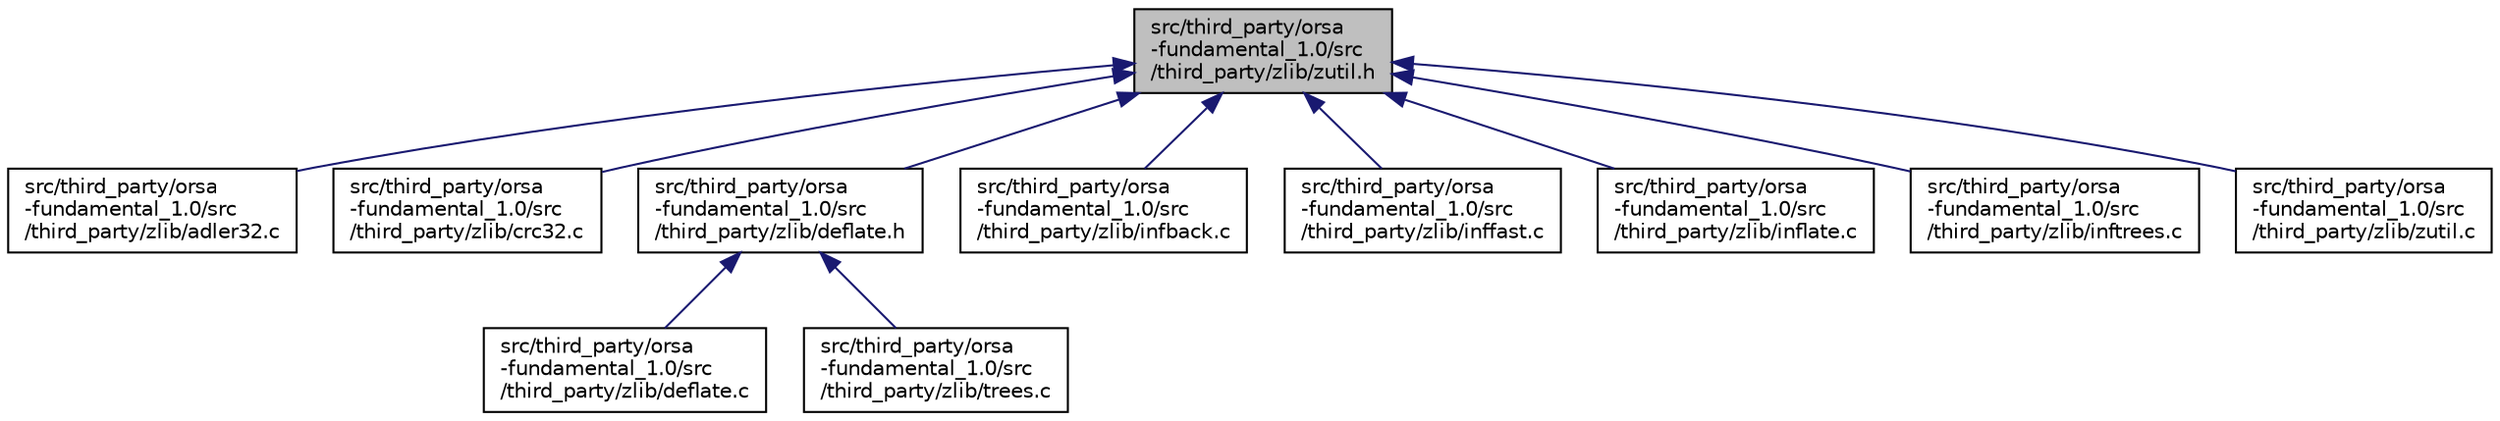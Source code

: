 digraph "src/third_party/orsa-fundamental_1.0/src/third_party/zlib/zutil.h"
{
  edge [fontname="Helvetica",fontsize="10",labelfontname="Helvetica",labelfontsize="10"];
  node [fontname="Helvetica",fontsize="10",shape=record];
  Node1 [label="src/third_party/orsa\l-fundamental_1.0/src\l/third_party/zlib/zutil.h",height=0.2,width=0.4,color="black", fillcolor="grey75", style="filled", fontcolor="black"];
  Node1 -> Node2 [dir="back",color="midnightblue",fontsize="10",style="solid"];
  Node2 [label="src/third_party/orsa\l-fundamental_1.0/src\l/third_party/zlib/adler32.c",height=0.2,width=0.4,color="black", fillcolor="white", style="filled",URL="$adler32_8c.html"];
  Node1 -> Node3 [dir="back",color="midnightblue",fontsize="10",style="solid"];
  Node3 [label="src/third_party/orsa\l-fundamental_1.0/src\l/third_party/zlib/crc32.c",height=0.2,width=0.4,color="black", fillcolor="white", style="filled",URL="$crc32_8c.html"];
  Node1 -> Node4 [dir="back",color="midnightblue",fontsize="10",style="solid"];
  Node4 [label="src/third_party/orsa\l-fundamental_1.0/src\l/third_party/zlib/deflate.h",height=0.2,width=0.4,color="black", fillcolor="white", style="filled",URL="$deflate_8h.html"];
  Node4 -> Node5 [dir="back",color="midnightblue",fontsize="10",style="solid"];
  Node5 [label="src/third_party/orsa\l-fundamental_1.0/src\l/third_party/zlib/deflate.c",height=0.2,width=0.4,color="black", fillcolor="white", style="filled",URL="$deflate_8c.html"];
  Node4 -> Node6 [dir="back",color="midnightblue",fontsize="10",style="solid"];
  Node6 [label="src/third_party/orsa\l-fundamental_1.0/src\l/third_party/zlib/trees.c",height=0.2,width=0.4,color="black", fillcolor="white", style="filled",URL="$trees_8c.html"];
  Node1 -> Node7 [dir="back",color="midnightblue",fontsize="10",style="solid"];
  Node7 [label="src/third_party/orsa\l-fundamental_1.0/src\l/third_party/zlib/infback.c",height=0.2,width=0.4,color="black", fillcolor="white", style="filled",URL="$infback_8c.html"];
  Node1 -> Node8 [dir="back",color="midnightblue",fontsize="10",style="solid"];
  Node8 [label="src/third_party/orsa\l-fundamental_1.0/src\l/third_party/zlib/inffast.c",height=0.2,width=0.4,color="black", fillcolor="white", style="filled",URL="$inffast_8c.html"];
  Node1 -> Node9 [dir="back",color="midnightblue",fontsize="10",style="solid"];
  Node9 [label="src/third_party/orsa\l-fundamental_1.0/src\l/third_party/zlib/inflate.c",height=0.2,width=0.4,color="black", fillcolor="white", style="filled",URL="$inflate_8c.html"];
  Node1 -> Node10 [dir="back",color="midnightblue",fontsize="10",style="solid"];
  Node10 [label="src/third_party/orsa\l-fundamental_1.0/src\l/third_party/zlib/inftrees.c",height=0.2,width=0.4,color="black", fillcolor="white", style="filled",URL="$inftrees_8c.html"];
  Node1 -> Node11 [dir="back",color="midnightblue",fontsize="10",style="solid"];
  Node11 [label="src/third_party/orsa\l-fundamental_1.0/src\l/third_party/zlib/zutil.c",height=0.2,width=0.4,color="black", fillcolor="white", style="filled",URL="$zutil_8c.html"];
}
